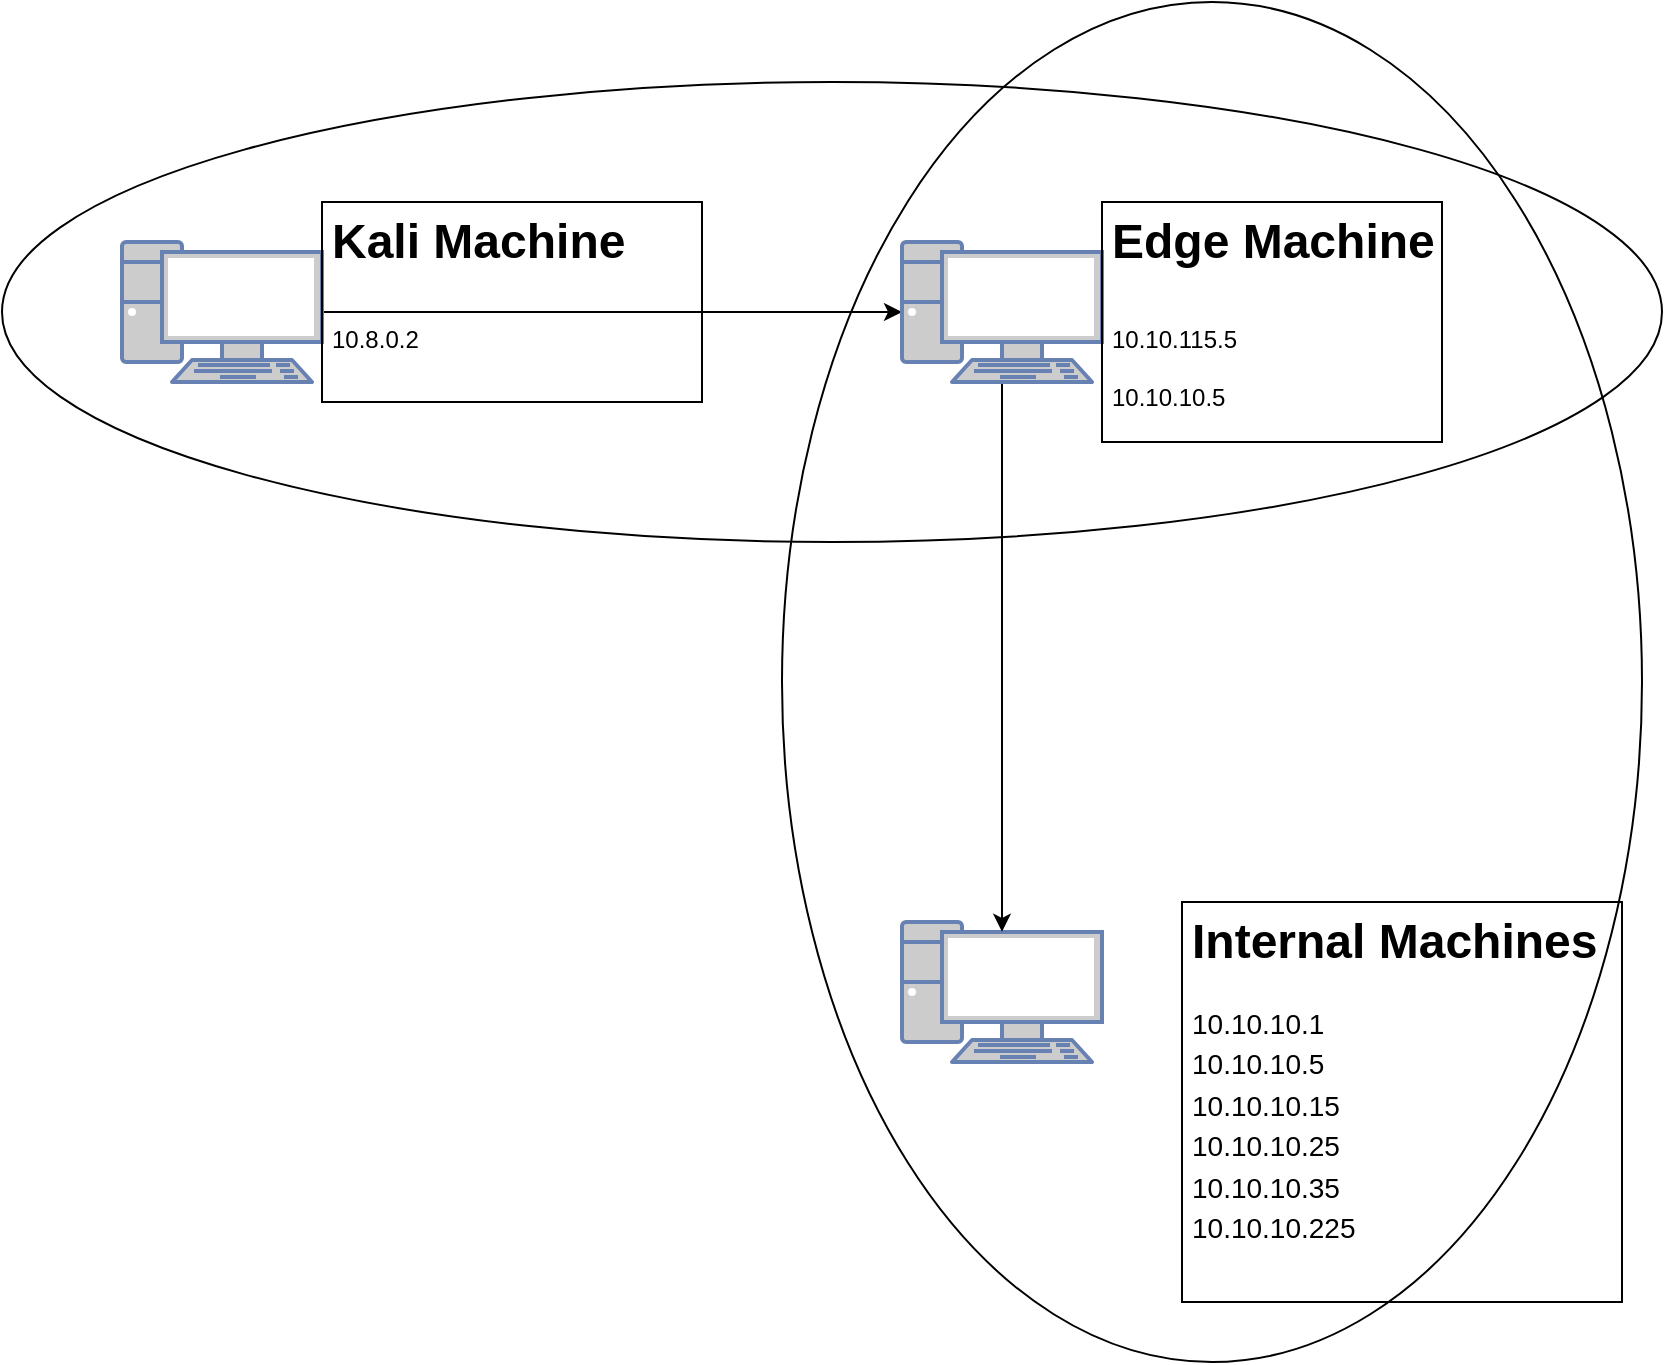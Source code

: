 <mxfile version="20.6.0" type="github">
  <diagram name="Page-1" id="bfe91b75-5d2c-26a0-9c1d-138518896778">
    <mxGraphModel dx="1372" dy="1273" grid="1" gridSize="10" guides="1" tooltips="1" connect="1" arrows="1" fold="1" page="1" pageScale="1" pageWidth="1100" pageHeight="850" background="none" math="0" shadow="0">
      <root>
        <mxCell id="0" />
        <mxCell id="1" parent="0" />
        <mxCell id="zgqjF2BvaNhmDHwI2ate-1" style="edgeStyle=orthogonalEdgeStyle;rounded=0;orthogonalLoop=1;jettySize=auto;html=1;" edge="1" parent="1" source="7c3789c024ecab99-1" target="7c3789c024ecab99-4">
          <mxGeometry relative="1" as="geometry" />
        </mxCell>
        <mxCell id="7c3789c024ecab99-1" value="" style="fontColor=#0066CC;verticalAlign=top;verticalLabelPosition=bottom;labelPosition=center;align=center;html=1;fillColor=#CCCCCC;strokeColor=#6881B3;gradientColor=none;gradientDirection=north;strokeWidth=2;shape=mxgraph.networks.pc;rounded=0;shadow=0;comic=0;" parent="1" vertex="1">
          <mxGeometry x="130.0" y="260" width="100" height="70" as="geometry" />
        </mxCell>
        <mxCell id="7c3789c024ecab99-3" value="" style="fontColor=#0066CC;verticalAlign=top;verticalLabelPosition=bottom;labelPosition=center;align=center;html=1;fillColor=#CCCCCC;strokeColor=#6881B3;gradientColor=none;gradientDirection=north;strokeWidth=2;shape=mxgraph.networks.pc;rounded=0;shadow=0;comic=0;" parent="1" vertex="1">
          <mxGeometry x="520.0" y="600" width="100" height="70" as="geometry" />
        </mxCell>
        <mxCell id="zgqjF2BvaNhmDHwI2ate-2" style="edgeStyle=orthogonalEdgeStyle;rounded=0;orthogonalLoop=1;jettySize=auto;html=1;entryX=0.5;entryY=0.07;entryDx=0;entryDy=0;entryPerimeter=0;" edge="1" parent="1" source="7c3789c024ecab99-4" target="7c3789c024ecab99-3">
          <mxGeometry relative="1" as="geometry" />
        </mxCell>
        <mxCell id="7c3789c024ecab99-4" value="" style="fontColor=#0066CC;verticalAlign=top;verticalLabelPosition=bottom;labelPosition=center;align=center;html=1;fillColor=#CCCCCC;strokeColor=#6881B3;gradientColor=none;gradientDirection=north;strokeWidth=2;shape=mxgraph.networks.pc;rounded=0;shadow=0;comic=0;" parent="1" vertex="1">
          <mxGeometry x="520.0" y="260" width="100" height="70" as="geometry" />
        </mxCell>
        <mxCell id="zgqjF2BvaNhmDHwI2ate-3" value="&lt;h1&gt;Kali Machine&lt;/h1&gt;&lt;h1&gt;&lt;span data-darkreader-inline-color=&quot;&quot; data-darkreader-inline-bgcolor=&quot;&quot; style=&quot;background-color: initial; color: rgb(0, 0, 0); font-size: 12px; font-weight: normal; --darkreader-inline-bgcolor: initial; --darkreader-inline-color:#e8e6e3;&quot;&gt;10.8.0.2&lt;/span&gt;&lt;br&gt;&lt;/h1&gt;" style="text;html=1;strokeColor=default;fillColor=none;spacing=5;spacingTop=-20;whiteSpace=wrap;overflow=hidden;rounded=0;" vertex="1" parent="1">
          <mxGeometry x="230" y="240" width="190" height="100" as="geometry" />
        </mxCell>
        <mxCell id="zgqjF2BvaNhmDHwI2ate-4" value="&lt;h1&gt;Edge Machine&lt;/h1&gt;&lt;h1&gt;&lt;span style=&quot;font-weight: normal;&quot;&gt;&lt;span data-darkreader-inline-color=&quot;&quot; data-darkreader-inline-bgcolor=&quot;&quot; style=&quot;background-color: initial; color: rgb(0, 0, 0); font-size: 12px; --darkreader-inline-bgcolor: initial; --darkreader-inline-color:#e8e6e3;&quot;&gt;10.10.115.5&lt;br&gt;&lt;/span&gt;&lt;font style=&quot;font-size: 12px;&quot;&gt;10.10.10.5&lt;/font&gt;&lt;/span&gt;&lt;/h1&gt;" style="text;html=1;strokeColor=default;fillColor=none;spacing=5;spacingTop=-20;whiteSpace=wrap;overflow=hidden;rounded=0;" vertex="1" parent="1">
          <mxGeometry x="620" y="240" width="170" height="120" as="geometry" />
        </mxCell>
        <mxCell id="zgqjF2BvaNhmDHwI2ate-8" value="&lt;h1&gt;Internal Machines&lt;/h1&gt;&lt;h1 style=&quot;font-size: 17px;&quot;&gt;&lt;span style=&quot;font-size: 14px; font-weight: 400;&quot;&gt;10.10.10.1&lt;br&gt;10.10.10.5&lt;br&gt;10.10.10.15&lt;br&gt;10.10.10.25&lt;br&gt;10.10.10.35&lt;br&gt;10.10.10.225&lt;/span&gt;&lt;/h1&gt;" style="text;html=1;strokeColor=default;fillColor=none;spacing=5;spacingTop=-20;whiteSpace=wrap;overflow=hidden;rounded=0;" vertex="1" parent="1">
          <mxGeometry x="660" y="590" width="220" height="200" as="geometry" />
        </mxCell>
        <mxCell id="zgqjF2BvaNhmDHwI2ate-9" value="" style="ellipse;whiteSpace=wrap;html=1;strokeColor=default;fontSize=17;fillColor=none;" vertex="1" parent="1">
          <mxGeometry x="70" y="180" width="830" height="230" as="geometry" />
        </mxCell>
        <mxCell id="zgqjF2BvaNhmDHwI2ate-11" value="" style="ellipse;whiteSpace=wrap;html=1;strokeColor=default;fontSize=17;fillColor=none;" vertex="1" parent="1">
          <mxGeometry x="460" y="140" width="430" height="680" as="geometry" />
        </mxCell>
      </root>
    </mxGraphModel>
  </diagram>
</mxfile>

